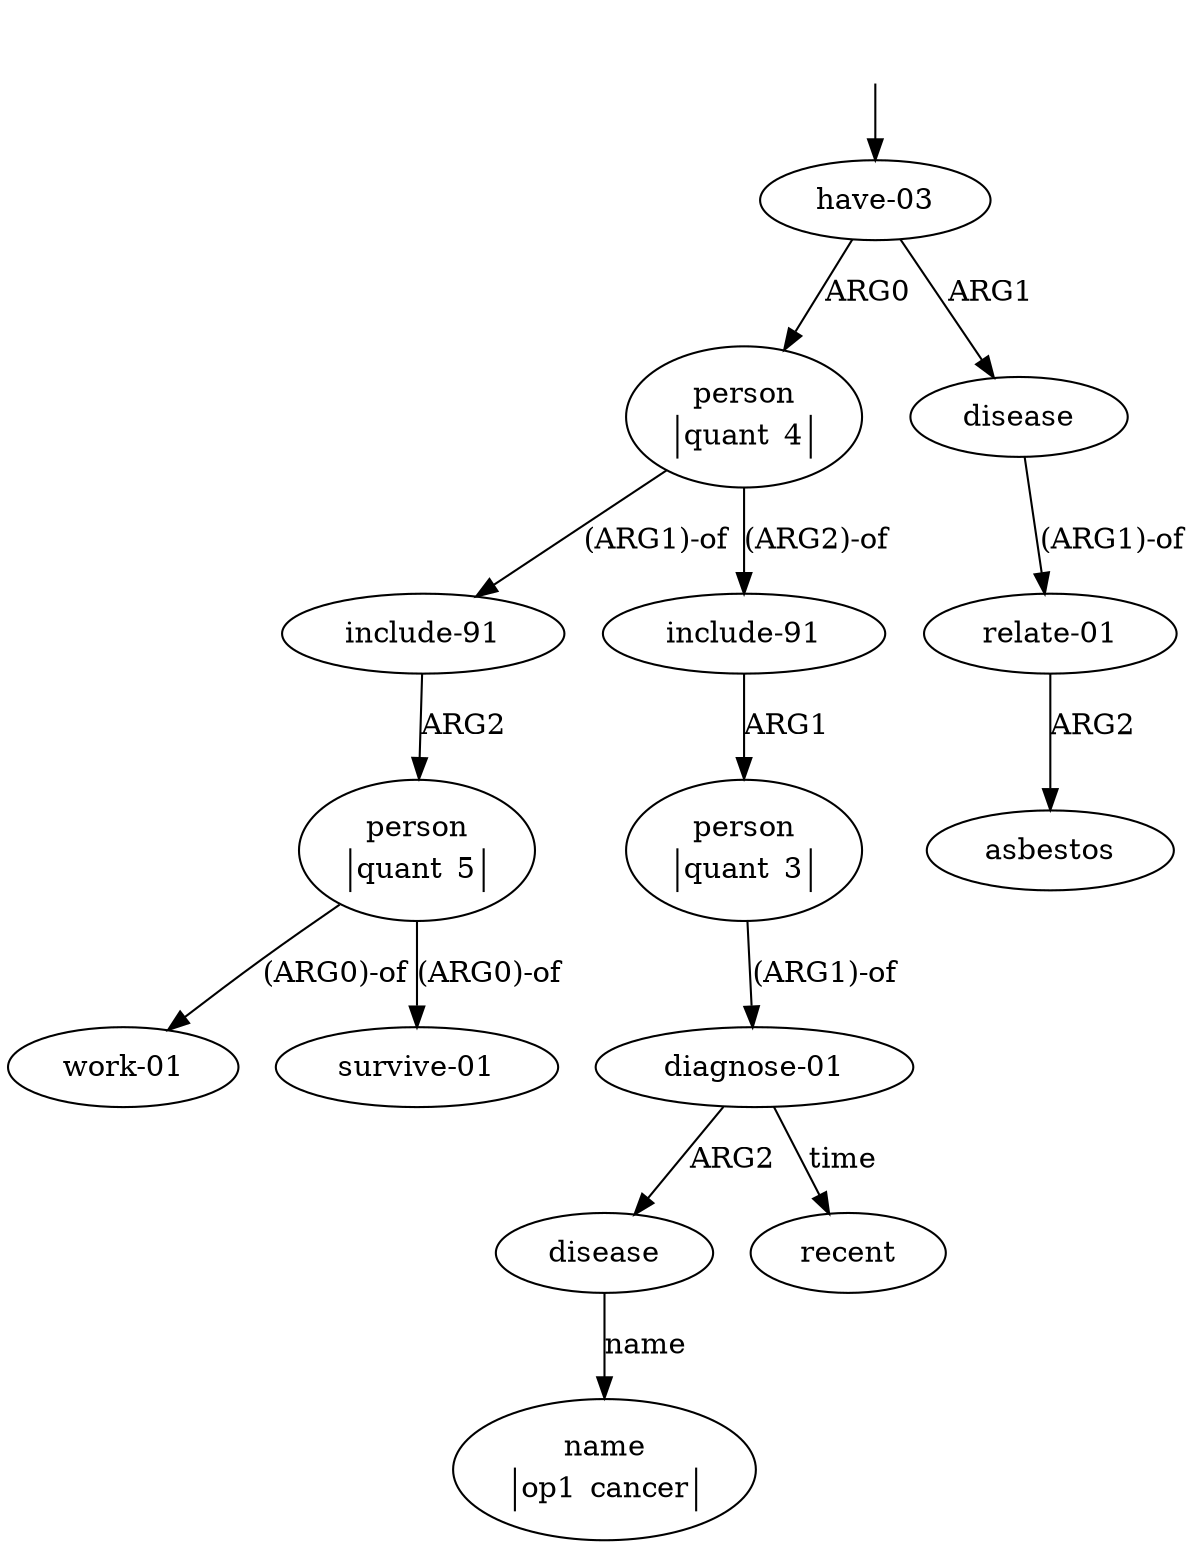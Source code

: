 digraph "20003014" {
  top [ style=invis ];
  top -> 0;
  0 [ label=<<table align="center" border="0" cellspacing="0"><tr><td colspan="2">have-03</td></tr></table>> ];
  1 [ label=<<table align="center" border="0" cellspacing="0"><tr><td colspan="2">person</td></tr><tr><td sides="l" border="1" align="left">quant</td><td sides="r" border="1" align="left">4</td></tr></table>> ];
  2 [ label=<<table align="center" border="0" cellspacing="0"><tr><td colspan="2">include-91</td></tr></table>> ];
  3 [ label=<<table align="center" border="0" cellspacing="0"><tr><td colspan="2">person</td></tr><tr><td sides="l" border="1" align="left">quant</td><td sides="r" border="1" align="left">5</td></tr></table>> ];
  4 [ label=<<table align="center" border="0" cellspacing="0"><tr><td colspan="2">work-01</td></tr></table>> ];
  5 [ label=<<table align="center" border="0" cellspacing="0"><tr><td colspan="2">survive-01</td></tr></table>> ];
  6 [ label=<<table align="center" border="0" cellspacing="0"><tr><td colspan="2">include-91</td></tr></table>> ];
  7 [ label=<<table align="center" border="0" cellspacing="0"><tr><td colspan="2">person</td></tr><tr><td sides="l" border="1" align="left">quant</td><td sides="r" border="1" align="left">3</td></tr></table>> ];
  8 [ label=<<table align="center" border="0" cellspacing="0"><tr><td colspan="2">diagnose-01</td></tr></table>> ];
  9 [ label=<<table align="center" border="0" cellspacing="0"><tr><td colspan="2">disease</td></tr></table>> ];
  10 [ label=<<table align="center" border="0" cellspacing="0"><tr><td colspan="2">name</td></tr><tr><td sides="l" border="1" align="left">op1</td><td sides="r" border="1" align="left">cancer</td></tr></table>> ];
  11 [ label=<<table align="center" border="0" cellspacing="0"><tr><td colspan="2">recent</td></tr></table>> ];
  12 [ label=<<table align="center" border="0" cellspacing="0"><tr><td colspan="2">disease</td></tr></table>> ];
  13 [ label=<<table align="center" border="0" cellspacing="0"><tr><td colspan="2">relate-01</td></tr></table>> ];
  14 [ label=<<table align="center" border="0" cellspacing="0"><tr><td colspan="2">asbestos</td></tr></table>> ];
  9 -> 10 [ label="name" ];
  8 -> 9 [ label="ARG2" ];
  8 -> 11 [ label="time" ];
  1 -> 6 [ label="(ARG2)-of" ];
  3 -> 5 [ label="(ARG0)-of" ];
  2 -> 3 [ label="ARG2" ];
  3 -> 4 [ label="(ARG0)-of" ];
  7 -> 8 [ label="(ARG1)-of" ];
  12 -> 13 [ label="(ARG1)-of" ];
  1 -> 2 [ label="(ARG1)-of" ];
  6 -> 7 [ label="ARG1" ];
  13 -> 14 [ label="ARG2" ];
  0 -> 1 [ label="ARG0" ];
  0 -> 12 [ label="ARG1" ];
}

